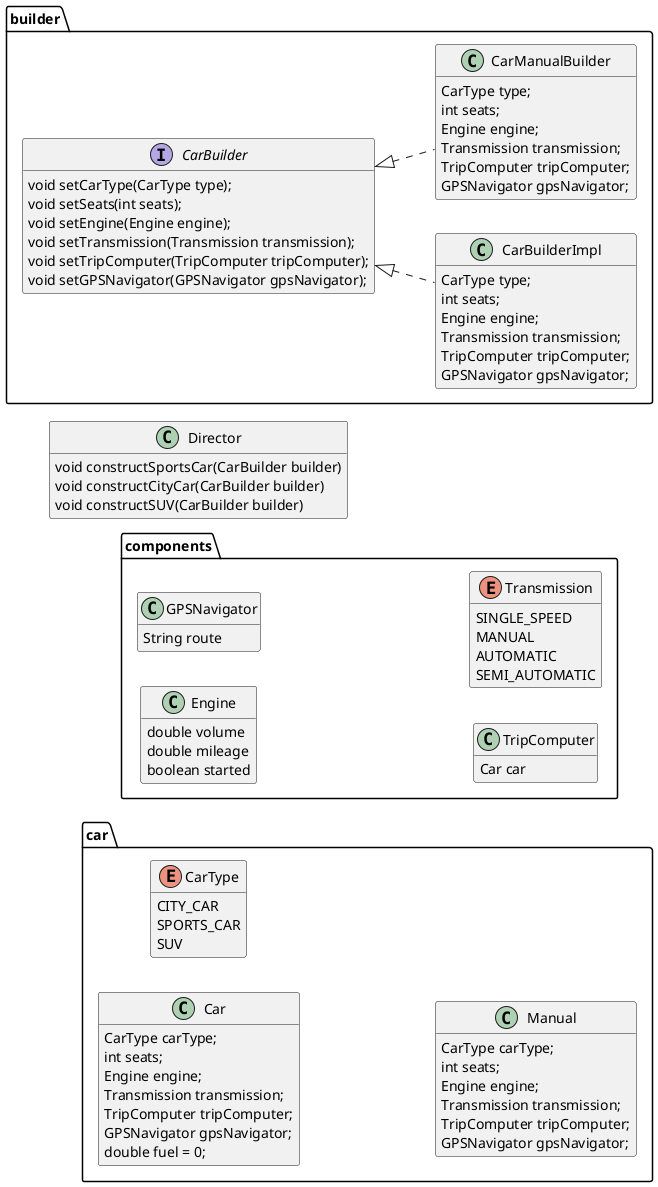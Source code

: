 @startuml
hide empty member
left to right direction

namespace builder {
    interface CarBuilder {
        void setCarType(CarType type);
        void setSeats(int seats);
        void setEngine(Engine engine);
        void setTransmission(Transmission transmission);
        void setTripComputer(TripComputer tripComputer);
        void setGPSNavigator(GPSNavigator gpsNavigator);
    }

    class CarBuilderImpl implements CarBuilder {
        CarType type;
        int seats;
        Engine engine;
        Transmission transmission;
        TripComputer tripComputer;
        GPSNavigator gpsNavigator;
    }

    class CarManualBuilder implements CarBuilder {
        CarType type;
        int seats;
        Engine engine;
        Transmission transmission;
        TripComputer tripComputer;
        GPSNavigator gpsNavigator;
    }
}

namespace car {
    class Car {
        CarType carType;
        int seats;
        Engine engine;
        Transmission transmission;
        TripComputer tripComputer;
        GPSNavigator gpsNavigator;
        double fuel = 0;
    }

    enum CarType {
        CITY_CAR
        SPORTS_CAR
        SUV
    }

    class Manual {
        CarType carType;
        int seats;
        Engine engine;
        Transmission transmission;
        TripComputer tripComputer;
        GPSNavigator gpsNavigator;
    }
}

namespace components {
    class Engine {
        double volume
        double mileage
        boolean started
    }

    class GPSNavigator {
        String route
    }

    class TripComputer {
        Car car
    }

    enum Transmission {
        SINGLE_SPEED
        MANUAL
        AUTOMATIC
        SEMI_AUTOMATIC
    }
}

class Director {
    void constructSportsCar(CarBuilder builder)
    void constructCityCar(CarBuilder builder)
    void constructSUV(CarBuilder builder)
}

@enduml